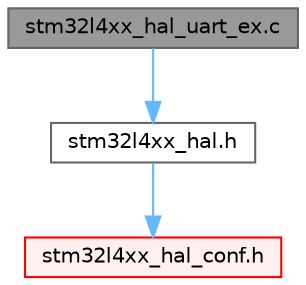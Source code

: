 digraph "stm32l4xx_hal_uart_ex.c"
{
 // LATEX_PDF_SIZE
  bgcolor="transparent";
  edge [fontname=Helvetica,fontsize=10,labelfontname=Helvetica,labelfontsize=10];
  node [fontname=Helvetica,fontsize=10,shape=box,height=0.2,width=0.4];
  Node1 [id="Node000001",label="stm32l4xx_hal_uart_ex.c",height=0.2,width=0.4,color="gray40", fillcolor="grey60", style="filled", fontcolor="black",tooltip="Extended UART HAL module driver. This file provides firmware functions to manage the following extend..."];
  Node1 -> Node2 [id="edge1_Node000001_Node000002",color="steelblue1",style="solid",tooltip=" "];
  Node2 [id="Node000002",label="stm32l4xx_hal.h",height=0.2,width=0.4,color="grey40", fillcolor="white", style="filled",URL="$stm32l4xx__hal_8h.html",tooltip="This file contains all the functions prototypes for the HAL module driver."];
  Node2 -> Node3 [id="edge2_Node000002_Node000003",color="steelblue1",style="solid",tooltip=" "];
  Node3 [id="Node000003",label="stm32l4xx_hal_conf.h",height=0.2,width=0.4,color="red", fillcolor="#FFF0F0", style="filled",URL="$stm32l4xx__hal__conf_8h.html",tooltip="HAL configuration template file. This file should be copied to the application folder and renamed to ..."];
}
